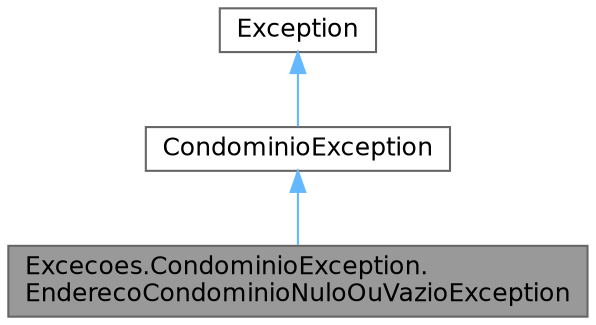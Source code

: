digraph "Excecoes.CondominioException.EnderecoCondominioNuloOuVazioException"
{
 // LATEX_PDF_SIZE
  bgcolor="transparent";
  edge [fontname=Helvetica,fontsize=12,labelfontname=Helvetica,labelfontsize=10];
  node [fontname=Helvetica,fontsize=12,shape=box,height=0.2,width=0.4];
  Node1 [id="Node000001",label="Excecoes.CondominioException.\lEnderecoCondominioNuloOuVazioException",height=0.2,width=0.4,color="gray40", fillcolor="grey60", style="filled", fontcolor="black",tooltip="Exceção lançada quando o endereço do condomínio é nulo ou vazio."];
  Node2 -> Node1 [id="edge1_Node000001_Node000002",dir="back",color="steelblue1",style="solid",tooltip=" "];
  Node2 [id="Node000002",label="CondominioException",height=0.2,width=0.4,color="gray40", fillcolor="white", style="filled",URL="$class_excecoes_1_1_condominio_exception.html",tooltip="Exceção base para o domínio de Condomínio."];
  Node3 -> Node2 [id="edge2_Node000002_Node000003",dir="back",color="steelblue1",style="solid",tooltip=" "];
  Node3 [id="Node000003",label="Exception",height=0.2,width=0.4,color="gray40", fillcolor="white", style="filled",tooltip=" "];
}
